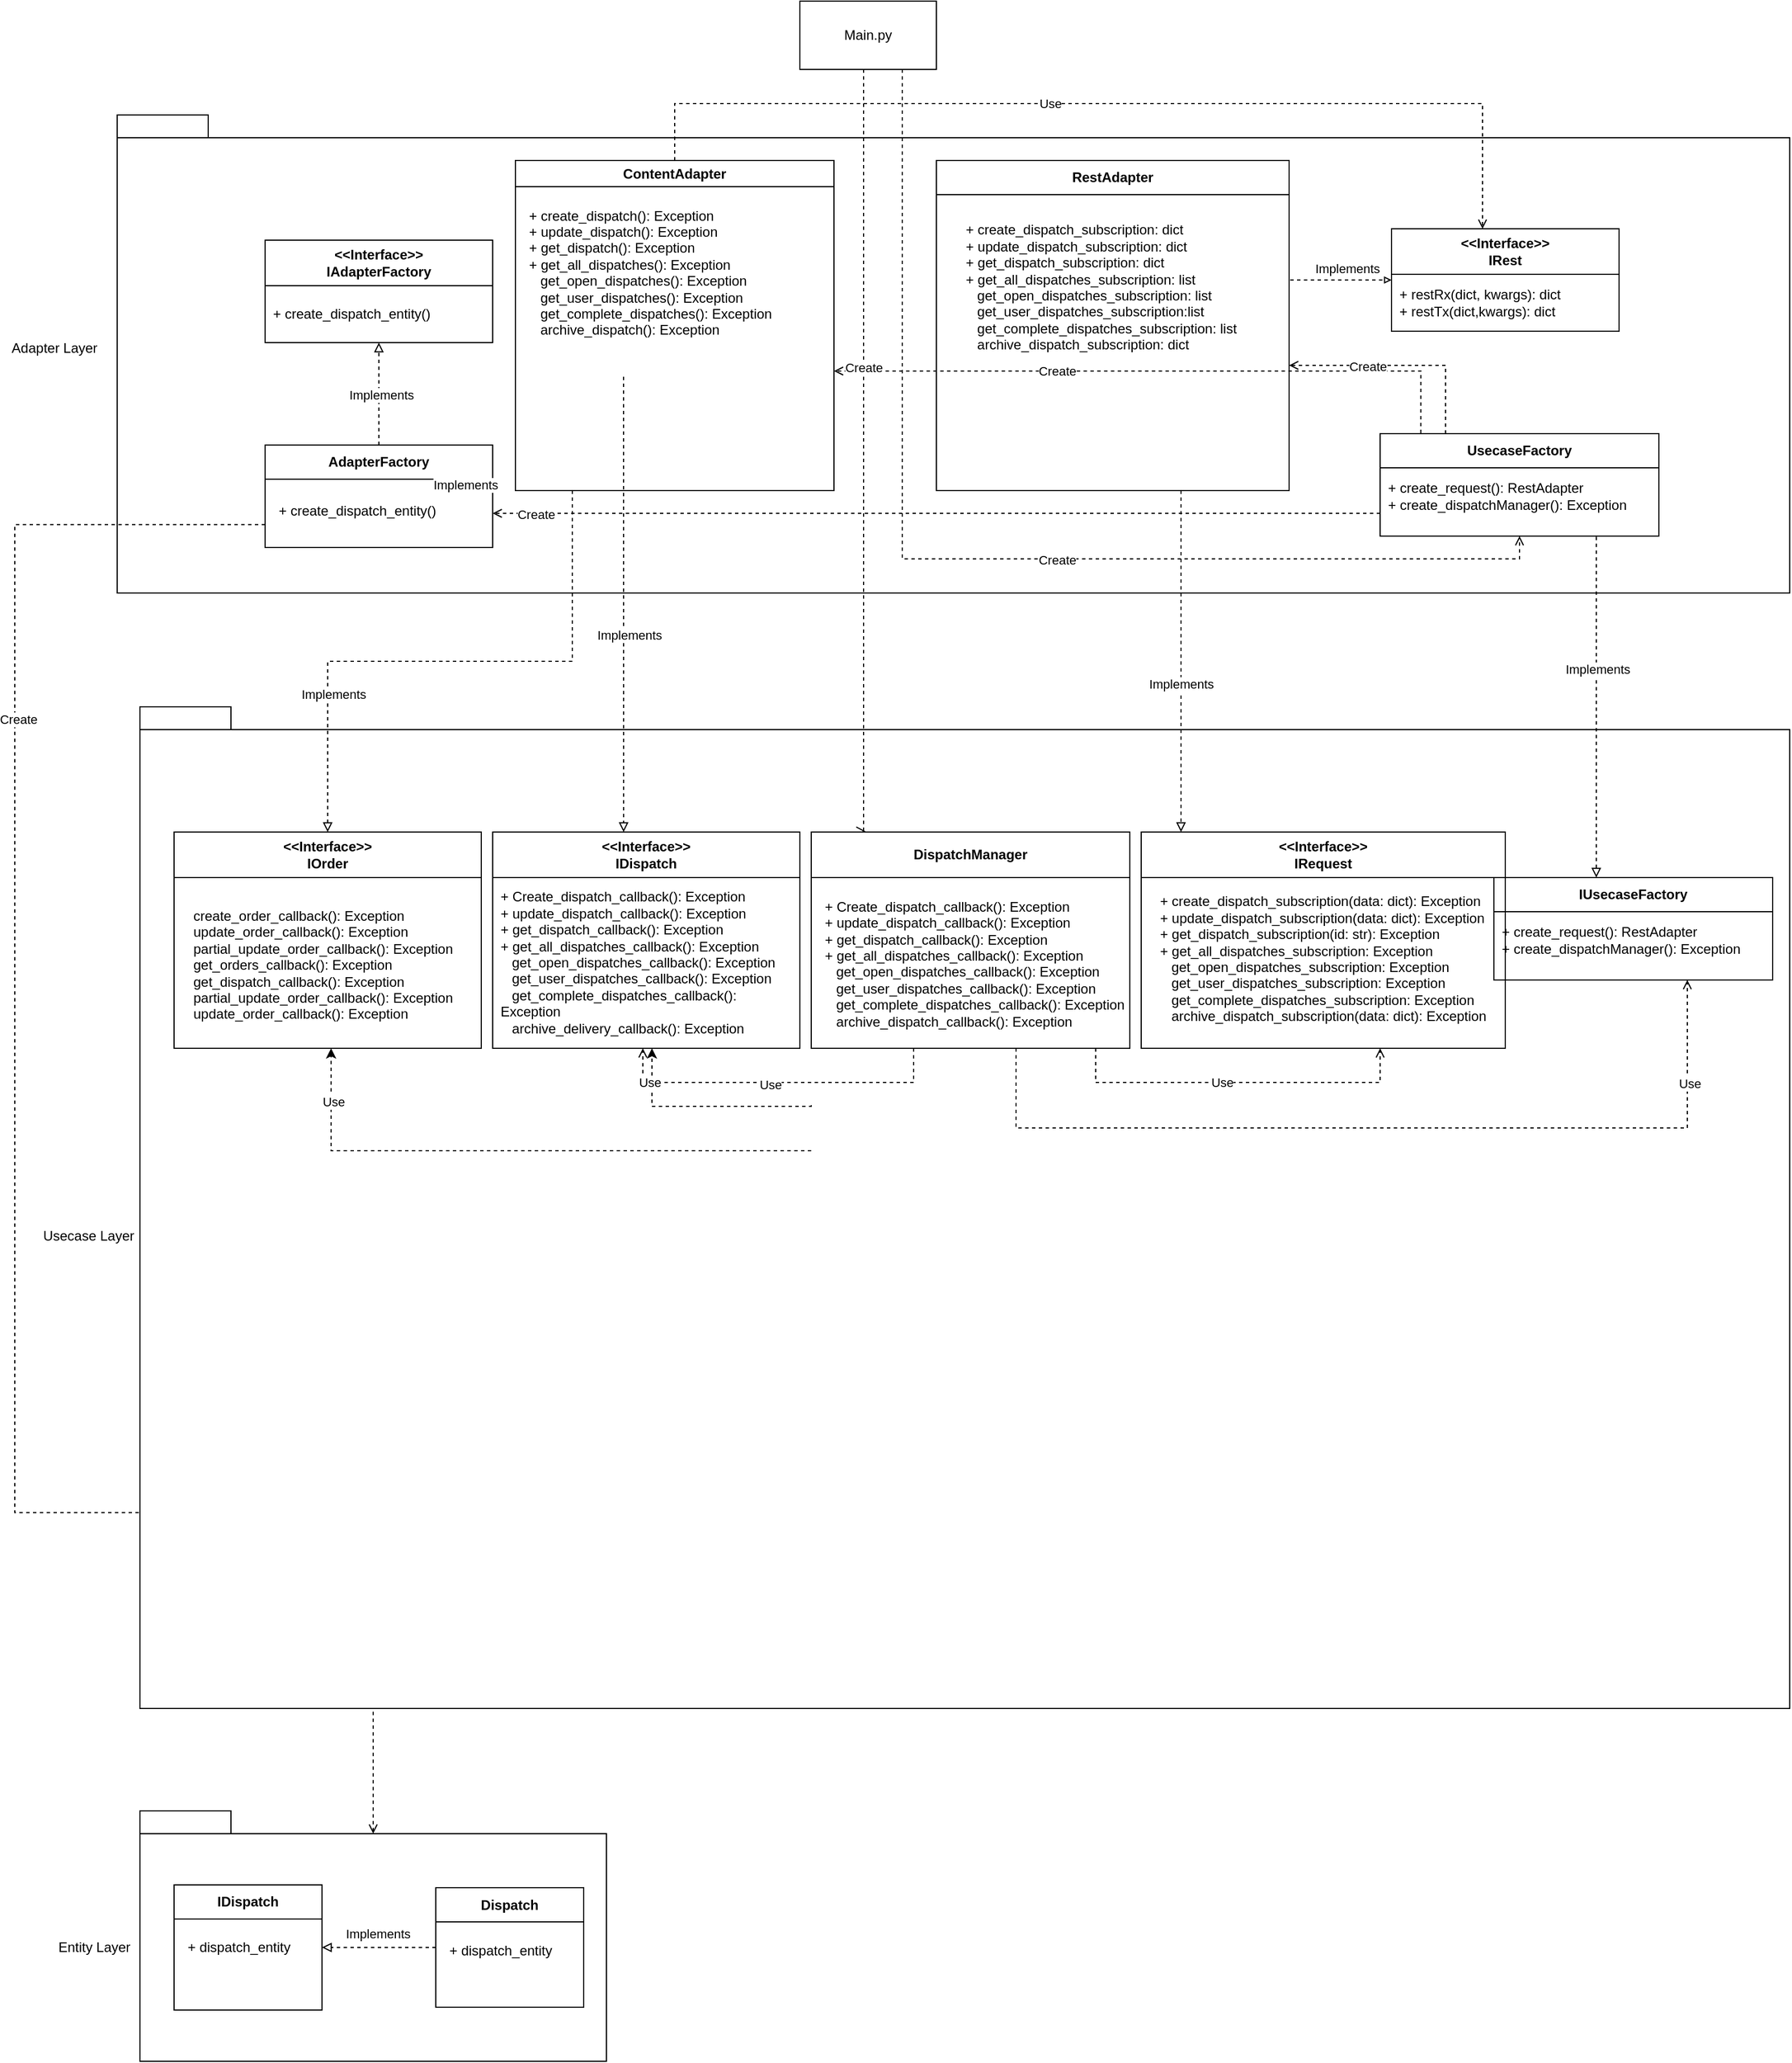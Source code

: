 <mxfile version="24.7.1" type="github">
  <diagram name="Page-1" id="4KZJ9ozn9lXyR2gkDZFs">
    <mxGraphModel dx="1764" dy="753" grid="1" gridSize="10" guides="1" tooltips="1" connect="1" arrows="1" fold="1" page="1" pageScale="1" pageWidth="850" pageHeight="1100" math="0" shadow="0">
      <root>
        <mxCell id="0" />
        <mxCell id="1" parent="0" />
        <mxCell id="9xcHes1UZk4AMDX8wHXI-2" value="Main.py" style="rounded=0;whiteSpace=wrap;html=1;" parent="1" vertex="1">
          <mxGeometry x="720" y="20" width="120" height="60" as="geometry" />
        </mxCell>
        <mxCell id="9xcHes1UZk4AMDX8wHXI-4" value="" style="rounded=0;whiteSpace=wrap;html=1;" parent="1" vertex="1">
          <mxGeometry x="120" y="140" width="1470" height="400" as="geometry" />
        </mxCell>
        <mxCell id="9xcHes1UZk4AMDX8wHXI-5" value="" style="rounded=0;whiteSpace=wrap;html=1;" parent="1" vertex="1">
          <mxGeometry x="120" y="120" width="80" height="20" as="geometry" />
        </mxCell>
        <mxCell id="9xcHes1UZk4AMDX8wHXI-7" value="Adapter Layer" style="text;html=1;align=center;verticalAlign=middle;whiteSpace=wrap;rounded=0;" parent="1" vertex="1">
          <mxGeometry x="20" y="310" width="90" height="30" as="geometry" />
        </mxCell>
        <mxCell id="9xcHes1UZk4AMDX8wHXI-29" style="edgeStyle=orthogonalEdgeStyle;rounded=0;orthogonalLoop=1;jettySize=auto;html=1;strokeColor=none;" parent="1" source="9xcHes1UZk4AMDX8wHXI-8" target="9xcHes1UZk4AMDX8wHXI-4" edge="1">
          <mxGeometry relative="1" as="geometry" />
        </mxCell>
        <mxCell id="9xcHes1UZk4AMDX8wHXI-8" value="ContentAdapter" style="swimlane;whiteSpace=wrap;html=1;" parent="1" vertex="1">
          <mxGeometry x="470" y="160" width="280" height="290" as="geometry">
            <mxRectangle x="420" y="170" width="130" height="30" as="alternateBounds" />
          </mxGeometry>
        </mxCell>
        <mxCell id="9xcHes1UZk4AMDX8wHXI-9" value="&lt;div align=&quot;left&quot;&gt;+ create_dispatch(): Exception&lt;/div&gt;&lt;div align=&quot;left&quot;&gt;+ update_dispatch(): Exception&lt;div align=&quot;left&quot;&gt;+ get_dispatch(): Exception&lt;/div&gt;&lt;div align=&quot;left&quot;&gt;+ get_all_dispatches(): Exception&lt;/div&gt;&lt;/div&gt;&lt;div align=&quot;left&quot;&gt;&amp;nbsp;&amp;nbsp; get_open_dispatches(): Exception&lt;/div&gt;&lt;div align=&quot;left&quot;&gt;&amp;nbsp;&amp;nbsp; get_user_dispatches(): Exception&lt;/div&gt;&lt;div align=&quot;left&quot;&gt;&amp;nbsp;&amp;nbsp; get_complete_dispatches(): Exception&lt;/div&gt;&lt;div align=&quot;left&quot;&gt;&amp;nbsp;&amp;nbsp; archive_dispatch(): Exception&lt;/div&gt;&lt;div align=&quot;left&quot;&gt;&lt;br&gt;&lt;/div&gt;&lt;div align=&quot;left&quot;&gt;&lt;br&gt;&lt;/div&gt;&lt;div align=&quot;left&quot;&gt;&lt;br&gt;&lt;/div&gt;&lt;div align=&quot;left&quot;&gt;&lt;br&gt;&lt;/div&gt;&lt;div align=&quot;left&quot;&gt;&lt;br&gt;&lt;/div&gt;&lt;div align=&quot;left&quot;&gt;&lt;br&gt;&lt;/div&gt;&lt;br&gt;&lt;div align=&quot;left&quot;&gt;&lt;br&gt;&lt;/div&gt;&lt;div align=&quot;left&quot;&gt;&lt;br&gt;&lt;/div&gt;&lt;div align=&quot;left&quot;&gt;&lt;br&gt;&lt;/div&gt;&lt;div align=&quot;left&quot;&gt;&lt;br&gt;&lt;/div&gt;&lt;div align=&quot;left&quot;&gt;&lt;br&gt;&lt;/div&gt;" style="text;html=1;align=left;verticalAlign=middle;whiteSpace=wrap;rounded=0;" parent="9xcHes1UZk4AMDX8wHXI-8" vertex="1">
          <mxGeometry x="10" y="80" width="270" height="210" as="geometry" />
        </mxCell>
        <mxCell id="9xcHes1UZk4AMDX8wHXI-205" style="edgeStyle=orthogonalEdgeStyle;rounded=0;orthogonalLoop=1;jettySize=auto;html=1;entryX=0;entryY=0.5;entryDx=0;entryDy=0;dashed=1;endArrow=block;endFill=0;endSize=4;startSize=0;" parent="1" target="9xcHes1UZk4AMDX8wHXI-19" edge="1">
          <mxGeometry relative="1" as="geometry">
            <mxPoint x="1150" y="270" as="sourcePoint" />
            <Array as="points">
              <mxPoint x="1170" y="265" />
              <mxPoint x="1170" y="265" />
            </Array>
          </mxGeometry>
        </mxCell>
        <mxCell id="9xcHes1UZk4AMDX8wHXI-209" value="Implements" style="edgeLabel;html=1;align=center;verticalAlign=middle;resizable=0;points=[];" parent="9xcHes1UZk4AMDX8wHXI-205" vertex="1" connectable="0">
          <mxGeometry x="-0.362" relative="1" as="geometry">
            <mxPoint x="25" y="-10" as="offset" />
          </mxGeometry>
        </mxCell>
        <mxCell id="9xcHes1UZk4AMDX8wHXI-16" value="&lt;div&gt;RestAdapter&lt;br&gt;&lt;/div&gt;" style="swimlane;whiteSpace=wrap;html=1;startSize=30;" parent="1" vertex="1">
          <mxGeometry x="840" y="160" width="310" height="290" as="geometry" />
        </mxCell>
        <mxCell id="9xcHes1UZk4AMDX8wHXI-17" value="&lt;div align=&quot;left&quot;&gt;+ create_dispatch_subscription: dict&lt;/div&gt;&lt;div align=&quot;left&quot;&gt;+ update_dispatch_subscription: dict&lt;/div&gt;&lt;div align=&quot;left&quot;&gt;&lt;div align=&quot;left&quot;&gt;+ get_dispatch_subscription: dict&lt;/div&gt;&lt;div align=&quot;left&quot;&gt;&lt;div align=&quot;left&quot;&gt;+ get_all_dispatches_subscription: list&lt;br&gt;&lt;/div&gt;&lt;/div&gt;&lt;/div&gt;&lt;div align=&quot;left&quot;&gt;&amp;nbsp;&amp;nbsp; get_open_dispatches_subscription: list&lt;/div&gt;&lt;div align=&quot;left&quot;&gt;&amp;nbsp;&amp;nbsp; get_user_dispatches_subscription:list&lt;br&gt;&lt;/div&gt;&lt;div align=&quot;left&quot;&gt;&amp;nbsp;&amp;nbsp; get_complete_dispatches_subscription: list&lt;/div&gt;&lt;div align=&quot;left&quot;&gt;&amp;nbsp;&amp;nbsp; archive_dispatch_subscription: dict&lt;/div&gt;&lt;div align=&quot;left&quot;&gt;&lt;br&gt;&lt;/div&gt;&lt;div align=&quot;left&quot;&gt;&lt;br&gt;&lt;/div&gt;&lt;div align=&quot;left&quot;&gt;&lt;br&gt;&lt;/div&gt;&lt;div align=&quot;left&quot;&gt;&lt;br&gt;&lt;/div&gt;&lt;div align=&quot;left&quot;&gt;&lt;br&gt;&lt;/div&gt;&lt;div align=&quot;left&quot;&gt;&amp;nbsp;&amp;nbsp; &lt;br&gt;&lt;/div&gt;&lt;br&gt;&lt;div align=&quot;left&quot;&gt;&lt;br&gt;&lt;/div&gt;&lt;div align=&quot;left&quot;&gt;&lt;br&gt;&lt;/div&gt;&lt;div align=&quot;left&quot;&gt;&lt;br&gt;&lt;/div&gt;&lt;div align=&quot;left&quot;&gt;&lt;br&gt;&lt;/div&gt;&lt;div align=&quot;left&quot;&gt;&lt;br&gt;&lt;br&gt;&lt;/div&gt;" style="text;html=1;align=center;verticalAlign=middle;whiteSpace=wrap;rounded=0;" parent="9xcHes1UZk4AMDX8wHXI-16" vertex="1">
          <mxGeometry x="-20" y="190" width="330" height="30" as="geometry" />
        </mxCell>
        <mxCell id="-PNvxuVEAzfp6yEy6_G5-110" style="edgeStyle=orthogonalEdgeStyle;rounded=0;orthogonalLoop=1;jettySize=auto;html=1;exitX=0.146;exitY=-0.005;exitDx=0;exitDy=0;exitPerimeter=0;dashed=1;endArrow=open;endFill=0;" edge="1" parent="9xcHes1UZk4AMDX8wHXI-16" source="9xcHes1UZk4AMDX8wHXI-37" target="9xcHes1UZk4AMDX8wHXI-9">
          <mxGeometry relative="1" as="geometry" />
        </mxCell>
        <mxCell id="-PNvxuVEAzfp6yEy6_G5-116" value="Create" style="edgeLabel;html=1;align=center;verticalAlign=middle;resizable=0;points=[];" vertex="1" connectable="0" parent="-PNvxuVEAzfp6yEy6_G5-110">
          <mxGeometry x="0.397" relative="1" as="geometry">
            <mxPoint x="24" as="offset" />
          </mxGeometry>
        </mxCell>
        <mxCell id="9xcHes1UZk4AMDX8wHXI-19" value="&lt;div&gt;&amp;lt;&amp;lt;Interface&amp;gt;&amp;gt;&lt;/div&gt;&lt;div&gt;IRest&lt;br&gt;&lt;/div&gt;" style="swimlane;whiteSpace=wrap;html=1;startSize=40;" parent="1" vertex="1">
          <mxGeometry x="1240" y="220" width="200" height="90" as="geometry" />
        </mxCell>
        <mxCell id="9xcHes1UZk4AMDX8wHXI-22" value="&lt;div align=&quot;left&quot;&gt;+ restRx(dict, kwargs): dict&lt;/div&gt;&lt;div align=&quot;left&quot;&gt;+ restTx(dict,kwargs): dict&lt;br&gt;&lt;/div&gt;" style="text;html=1;align=left;verticalAlign=middle;whiteSpace=wrap;rounded=0;" parent="9xcHes1UZk4AMDX8wHXI-19" vertex="1">
          <mxGeometry x="5" y="50" width="180" height="30" as="geometry" />
        </mxCell>
        <mxCell id="9xcHes1UZk4AMDX8wHXI-30" style="edgeStyle=orthogonalEdgeStyle;rounded=0;orthogonalLoop=1;jettySize=auto;html=1;entryX=0.4;entryY=0;entryDx=0;entryDy=0;entryPerimeter=0;exitX=0.5;exitY=0;exitDx=0;exitDy=0;dashed=1;endArrow=open;endFill=0;" parent="1" source="9xcHes1UZk4AMDX8wHXI-8" target="9xcHes1UZk4AMDX8wHXI-19" edge="1">
          <mxGeometry relative="1" as="geometry">
            <Array as="points">
              <mxPoint x="610" y="110" />
              <mxPoint x="1320" y="110" />
            </Array>
          </mxGeometry>
        </mxCell>
        <mxCell id="9xcHes1UZk4AMDX8wHXI-33" value="Use" style="edgeLabel;html=1;align=center;verticalAlign=middle;resizable=0;points=[];" parent="9xcHes1UZk4AMDX8wHXI-30" vertex="1" connectable="0">
          <mxGeometry x="0.067" y="2" relative="1" as="geometry">
            <mxPoint x="-84" y="2" as="offset" />
          </mxGeometry>
        </mxCell>
        <mxCell id="9xcHes1UZk4AMDX8wHXI-55" style="edgeStyle=orthogonalEdgeStyle;rounded=0;orthogonalLoop=1;jettySize=auto;html=1;dashed=1;endArrow=open;endFill=0;" parent="1" edge="1">
          <mxGeometry relative="1" as="geometry">
            <mxPoint x="1150" y="340" as="targetPoint" />
            <mxPoint x="1287.5" y="400" as="sourcePoint" />
            <Array as="points">
              <mxPoint x="1288" y="340" />
            </Array>
          </mxGeometry>
        </mxCell>
        <mxCell id="9xcHes1UZk4AMDX8wHXI-195" value="Create" style="edgeLabel;html=1;align=center;verticalAlign=middle;resizable=0;points=[];" parent="9xcHes1UZk4AMDX8wHXI-55" vertex="1" connectable="0">
          <mxGeometry x="0.304" y="1" relative="1" as="geometry">
            <mxPoint as="offset" />
          </mxGeometry>
        </mxCell>
        <mxCell id="9xcHes1UZk4AMDX8wHXI-37" value="&lt;div&gt;UsecaseFactory&lt;br&gt;&lt;/div&gt;" style="swimlane;whiteSpace=wrap;html=1;startSize=30;" parent="1" vertex="1">
          <mxGeometry x="1230" y="400" width="245" height="90" as="geometry" />
        </mxCell>
        <mxCell id="9xcHes1UZk4AMDX8wHXI-38" value="&lt;div align=&quot;left&quot;&gt;+ create_request(): RestAdapter&lt;br&gt;&lt;/div&gt;&lt;div align=&quot;left&quot;&gt;+ create_dispatchManager(): Exception&lt;br&gt;&lt;/div&gt;" style="text;html=1;align=left;verticalAlign=middle;whiteSpace=wrap;rounded=0;" parent="9xcHes1UZk4AMDX8wHXI-37" vertex="1">
          <mxGeometry x="5" y="40" width="225" height="30" as="geometry" />
        </mxCell>
        <mxCell id="9xcHes1UZk4AMDX8wHXI-43" value="&lt;div&gt;&amp;lt;&amp;lt;Interface&amp;gt;&amp;gt;&lt;/div&gt;&lt;div&gt;IAdapterFactory&lt;br&gt;&lt;/div&gt;" style="swimlane;whiteSpace=wrap;html=1;startSize=40;" parent="1" vertex="1">
          <mxGeometry x="250" y="230" width="200" height="90" as="geometry" />
        </mxCell>
        <mxCell id="9xcHes1UZk4AMDX8wHXI-44" value="&lt;div align=&quot;left&quot;&gt;+ create_dispatch_entity()&lt;br&gt;&lt;/div&gt;" style="text;html=1;align=left;verticalAlign=middle;whiteSpace=wrap;rounded=0;" parent="9xcHes1UZk4AMDX8wHXI-43" vertex="1">
          <mxGeometry x="5" y="50" width="180" height="30" as="geometry" />
        </mxCell>
        <mxCell id="9xcHes1UZk4AMDX8wHXI-47" style="edgeStyle=orthogonalEdgeStyle;rounded=0;orthogonalLoop=1;jettySize=auto;html=1;entryX=0.5;entryY=1;entryDx=0;entryDy=0;dashed=1;endArrow=block;endFill=0;" parent="1" source="9xcHes1UZk4AMDX8wHXI-45" target="9xcHes1UZk4AMDX8wHXI-43" edge="1">
          <mxGeometry relative="1" as="geometry" />
        </mxCell>
        <mxCell id="9xcHes1UZk4AMDX8wHXI-48" value="Implements" style="edgeLabel;html=1;align=center;verticalAlign=middle;resizable=0;points=[];" parent="9xcHes1UZk4AMDX8wHXI-47" vertex="1" connectable="0">
          <mxGeometry x="-0.007" y="-2" relative="1" as="geometry">
            <mxPoint as="offset" />
          </mxGeometry>
        </mxCell>
        <mxCell id="-PNvxuVEAzfp6yEy6_G5-59" style="edgeStyle=orthogonalEdgeStyle;rounded=0;orthogonalLoop=1;jettySize=auto;html=1;dashed=1;endArrow=open;endFill=0;" edge="1" parent="1" source="9xcHes1UZk4AMDX8wHXI-45" target="9xcHes1UZk4AMDX8wHXI-166">
          <mxGeometry relative="1" as="geometry">
            <mxPoint x="140" y="1347.92" as="targetPoint" />
            <mxPoint x="250" y="479.997" as="sourcePoint" />
            <Array as="points">
              <mxPoint x="30" y="479.92" />
              <mxPoint x="30" y="1347.92" />
            </Array>
          </mxGeometry>
        </mxCell>
        <mxCell id="-PNvxuVEAzfp6yEy6_G5-60" value="Create" style="edgeLabel;html=1;align=center;verticalAlign=middle;resizable=0;points=[];" vertex="1" connectable="0" parent="-PNvxuVEAzfp6yEy6_G5-59">
          <mxGeometry x="-0.536" y="3" relative="1" as="geometry">
            <mxPoint as="offset" />
          </mxGeometry>
        </mxCell>
        <mxCell id="9xcHes1UZk4AMDX8wHXI-45" value="&lt;div&gt;AdapterFactory&lt;br&gt;&lt;/div&gt;" style="swimlane;whiteSpace=wrap;html=1;startSize=30;" parent="1" vertex="1">
          <mxGeometry x="250" y="410" width="200" height="90" as="geometry" />
        </mxCell>
        <mxCell id="9xcHes1UZk4AMDX8wHXI-46" value="&lt;div align=&quot;left&quot;&gt;+ create_dispatch_entity()&lt;/div&gt;&lt;div align=&quot;left&quot;&gt;&lt;br&gt;&lt;/div&gt;" style="text;html=1;align=left;verticalAlign=middle;whiteSpace=wrap;rounded=0;" parent="9xcHes1UZk4AMDX8wHXI-45" vertex="1">
          <mxGeometry x="10" y="50" width="180" height="30" as="geometry" />
        </mxCell>
        <mxCell id="9xcHes1UZk4AMDX8wHXI-58" value="" style="rounded=0;whiteSpace=wrap;html=1;" parent="1" vertex="1">
          <mxGeometry x="140" y="660" width="1450" height="860" as="geometry" />
        </mxCell>
        <mxCell id="9xcHes1UZk4AMDX8wHXI-59" value="" style="rounded=0;whiteSpace=wrap;html=1;" parent="1" vertex="1">
          <mxGeometry x="140" y="640" width="80" height="20" as="geometry" />
        </mxCell>
        <mxCell id="9xcHes1UZk4AMDX8wHXI-60" value="Usecase Layer" style="text;html=1;align=center;verticalAlign=middle;whiteSpace=wrap;rounded=0;" parent="1" vertex="1">
          <mxGeometry x="50" y="1090" width="90" height="30" as="geometry" />
        </mxCell>
        <mxCell id="9xcHes1UZk4AMDX8wHXI-61" value="&lt;div&gt;&amp;lt;&amp;lt;Interface&amp;gt;&amp;gt;&lt;/div&gt;&lt;div&gt;IDispatch&lt;br&gt;&lt;/div&gt;" style="swimlane;whiteSpace=wrap;html=1;startSize=40;" parent="1" vertex="1">
          <mxGeometry x="450" y="750" width="270" height="190" as="geometry" />
        </mxCell>
        <mxCell id="9xcHes1UZk4AMDX8wHXI-62" value="&lt;div align=&quot;left&quot;&gt;+ Create_dispatch_callback(): Exception&lt;/div&gt;&lt;div align=&quot;left&quot;&gt;&lt;div align=&quot;left&quot;&gt;+ update_dispatch_callback(): Exception&lt;/div&gt;&lt;div align=&quot;left&quot;&gt;&lt;div align=&quot;left&quot;&gt;+ get_dispatch_callback(): Exception&lt;/div&gt;&lt;div align=&quot;left&quot;&gt;&lt;div align=&quot;left&quot;&gt;+ get_all_dispatches_callback(): Exception&lt;/div&gt;&lt;/div&gt;&lt;/div&gt;&lt;div align=&quot;left&quot;&gt;&amp;nbsp;&amp;nbsp; get_open_dispatches_callback(): Exception&lt;/div&gt;&lt;div align=&quot;left&quot;&gt;&amp;nbsp;&amp;nbsp; get_user_dispatches_callback(): Exception&lt;/div&gt;&lt;div align=&quot;left&quot;&gt;&amp;nbsp;&amp;nbsp; get_complete_dispatches_callback(): Exception&lt;/div&gt;&lt;div align=&quot;left&quot;&gt;&amp;nbsp;&amp;nbsp; archive_delivery_callback(): Exception&lt;/div&gt;&lt;div align=&quot;left&quot;&gt;&amp;nbsp;&amp;nbsp; &lt;br&gt;&lt;/div&gt;&lt;div align=&quot;left&quot;&gt;&lt;br&gt;&lt;/div&gt;&lt;div align=&quot;left&quot;&gt;&lt;br&gt;&lt;/div&gt;&lt;div align=&quot;left&quot;&gt;&lt;br&gt;&lt;/div&gt;&lt;div align=&quot;left&quot;&gt;&lt;br&gt;&lt;/div&gt;&lt;div align=&quot;left&quot;&gt;&lt;br&gt;&lt;br&gt;&lt;/div&gt;&lt;/div&gt;" style="text;html=1;align=left;verticalAlign=middle;whiteSpace=wrap;rounded=0;" parent="9xcHes1UZk4AMDX8wHXI-61" vertex="1">
          <mxGeometry x="5" y="150" width="265" height="30" as="geometry" />
        </mxCell>
        <mxCell id="9xcHes1UZk4AMDX8wHXI-150" value="&lt;div&gt;IUsecaseFactory&lt;br&gt;&lt;/div&gt;" style="swimlane;whiteSpace=wrap;html=1;startSize=30;" parent="1" vertex="1">
          <mxGeometry x="1330" y="790" width="245" height="90" as="geometry" />
        </mxCell>
        <mxCell id="9xcHes1UZk4AMDX8wHXI-151" value="&lt;div align=&quot;left&quot;&gt;+ create_request(): RestAdapter&lt;br&gt;&lt;/div&gt;&lt;div align=&quot;left&quot;&gt;+ create_dispatchManager(): Exception&lt;br&gt;&lt;/div&gt;" style="text;html=1;align=left;verticalAlign=middle;whiteSpace=wrap;rounded=0;" parent="9xcHes1UZk4AMDX8wHXI-150" vertex="1">
          <mxGeometry x="5" y="40" width="225" height="30" as="geometry" />
        </mxCell>
        <mxCell id="9xcHes1UZk4AMDX8wHXI-166" value="" style="rounded=0;whiteSpace=wrap;html=1;" parent="1" vertex="1">
          <mxGeometry x="140" y="1630" width="410" height="200" as="geometry" />
        </mxCell>
        <mxCell id="9xcHes1UZk4AMDX8wHXI-167" value="" style="rounded=0;whiteSpace=wrap;html=1;" parent="1" vertex="1">
          <mxGeometry x="140" y="1610" width="80" height="20" as="geometry" />
        </mxCell>
        <mxCell id="9xcHes1UZk4AMDX8wHXI-168" value="Entity Layer" style="text;html=1;align=center;verticalAlign=middle;whiteSpace=wrap;rounded=0;" parent="1" vertex="1">
          <mxGeometry x="50" y="1715" width="100" height="30" as="geometry" />
        </mxCell>
        <mxCell id="9xcHes1UZk4AMDX8wHXI-169" value="IDispatch" style="swimlane;whiteSpace=wrap;html=1;startSize=30;" parent="1" vertex="1">
          <mxGeometry x="170" y="1675" width="130" height="110" as="geometry" />
        </mxCell>
        <mxCell id="9xcHes1UZk4AMDX8wHXI-170" value="+ dispatch_entity" style="text;html=1;align=left;verticalAlign=middle;whiteSpace=wrap;rounded=0;" parent="9xcHes1UZk4AMDX8wHXI-169" vertex="1">
          <mxGeometry x="10" y="40" width="110" height="30" as="geometry" />
        </mxCell>
        <mxCell id="9xcHes1UZk4AMDX8wHXI-175" style="edgeStyle=orthogonalEdgeStyle;rounded=0;orthogonalLoop=1;jettySize=auto;html=1;entryX=1;entryY=0.5;entryDx=0;entryDy=0;dashed=1;endArrow=block;endFill=0;" parent="1" source="9xcHes1UZk4AMDX8wHXI-171" target="9xcHes1UZk4AMDX8wHXI-169" edge="1">
          <mxGeometry relative="1" as="geometry" />
        </mxCell>
        <mxCell id="9xcHes1UZk4AMDX8wHXI-182" value="Implements" style="edgeLabel;html=1;align=center;verticalAlign=middle;resizable=0;points=[];" parent="9xcHes1UZk4AMDX8wHXI-175" vertex="1" connectable="0">
          <mxGeometry x="0.326" y="4" relative="1" as="geometry">
            <mxPoint x="15" y="-16" as="offset" />
          </mxGeometry>
        </mxCell>
        <mxCell id="9xcHes1UZk4AMDX8wHXI-171" value="Dispatch" style="swimlane;whiteSpace=wrap;html=1;startSize=30;" parent="1" vertex="1">
          <mxGeometry x="400" y="1677.5" width="130" height="105" as="geometry" />
        </mxCell>
        <mxCell id="9xcHes1UZk4AMDX8wHXI-172" value="+ dispatch_entity" style="text;html=1;align=left;verticalAlign=middle;whiteSpace=wrap;rounded=0;" parent="9xcHes1UZk4AMDX8wHXI-171" vertex="1">
          <mxGeometry x="10" y="40" width="170" height="30" as="geometry" />
        </mxCell>
        <mxCell id="9xcHes1UZk4AMDX8wHXI-186" style="edgeStyle=orthogonalEdgeStyle;rounded=0;orthogonalLoop=1;jettySize=auto;html=1;dashed=1;endArrow=open;endFill=0;entryX=0.17;entryY=-0.004;entryDx=0;entryDy=0;entryPerimeter=0;" parent="1" source="9xcHes1UZk4AMDX8wHXI-2" target="-PNvxuVEAzfp6yEy6_G5-14" edge="1">
          <mxGeometry relative="1" as="geometry">
            <mxPoint x="795" y="870" as="targetPoint" />
            <Array as="points">
              <mxPoint x="776" y="640" />
              <mxPoint x="776" y="640" />
            </Array>
          </mxGeometry>
        </mxCell>
        <mxCell id="9xcHes1UZk4AMDX8wHXI-187" value="Create" style="edgeLabel;html=1;align=center;verticalAlign=middle;resizable=0;points=[];" parent="9xcHes1UZk4AMDX8wHXI-186" vertex="1" connectable="0">
          <mxGeometry x="-0.22" relative="1" as="geometry">
            <mxPoint as="offset" />
          </mxGeometry>
        </mxCell>
        <mxCell id="9xcHes1UZk4AMDX8wHXI-188" style="edgeStyle=orthogonalEdgeStyle;rounded=0;orthogonalLoop=1;jettySize=auto;html=1;entryX=0.5;entryY=1;entryDx=0;entryDy=0;exitX=0.75;exitY=1;exitDx=0;exitDy=0;dashed=1;endArrow=open;endFill=0;" parent="1" source="9xcHes1UZk4AMDX8wHXI-2" target="9xcHes1UZk4AMDX8wHXI-37" edge="1">
          <mxGeometry relative="1" as="geometry" />
        </mxCell>
        <mxCell id="9xcHes1UZk4AMDX8wHXI-189" value="Create" style="edgeLabel;html=1;align=center;verticalAlign=middle;resizable=0;points=[];" parent="9xcHes1UZk4AMDX8wHXI-188" vertex="1" connectable="0">
          <mxGeometry x="0.117" y="-1" relative="1" as="geometry">
            <mxPoint x="11" as="offset" />
          </mxGeometry>
        </mxCell>
        <mxCell id="9xcHes1UZk4AMDX8wHXI-199" style="edgeStyle=orthogonalEdgeStyle;rounded=0;orthogonalLoop=1;jettySize=auto;html=1;dashed=1;endArrow=block;endFill=0;" parent="1" source="9xcHes1UZk4AMDX8wHXI-16" edge="1">
          <mxGeometry relative="1" as="geometry">
            <Array as="points">
              <mxPoint x="1055" y="460" />
              <mxPoint x="1055" y="460" />
            </Array>
            <mxPoint x="1055" y="750" as="targetPoint" />
          </mxGeometry>
        </mxCell>
        <mxCell id="9xcHes1UZk4AMDX8wHXI-200" value="Implements" style="edgeLabel;html=1;align=center;verticalAlign=middle;resizable=0;points=[];" parent="9xcHes1UZk4AMDX8wHXI-199" vertex="1" connectable="0">
          <mxGeometry x="0.25" relative="1" as="geometry">
            <mxPoint y="-18" as="offset" />
          </mxGeometry>
        </mxCell>
        <mxCell id="9xcHes1UZk4AMDX8wHXI-202" style="edgeStyle=orthogonalEdgeStyle;rounded=0;orthogonalLoop=1;jettySize=auto;html=1;dashed=1;endArrow=block;endFill=0;" parent="1" edge="1" target="9xcHes1UZk4AMDX8wHXI-150">
          <mxGeometry relative="1" as="geometry">
            <mxPoint x="1360.577" y="490" as="sourcePoint" />
            <mxPoint x="1360" y="790" as="targetPoint" />
            <Array as="points">
              <mxPoint x="1420" y="490" />
            </Array>
          </mxGeometry>
        </mxCell>
        <mxCell id="9xcHes1UZk4AMDX8wHXI-203" value="Implements" style="edgeLabel;html=1;align=center;verticalAlign=middle;resizable=0;points=[];" parent="9xcHes1UZk4AMDX8wHXI-202" vertex="1" connectable="0">
          <mxGeometry x="-0.237" y="1" relative="1" as="geometry">
            <mxPoint y="39" as="offset" />
          </mxGeometry>
        </mxCell>
        <mxCell id="-PNvxuVEAzfp6yEy6_G5-113" style="edgeStyle=orthogonalEdgeStyle;rounded=0;orthogonalLoop=1;jettySize=auto;html=1;dashed=1;endArrow=open;endFill=0;" edge="1" parent="1" source="-PNvxuVEAzfp6yEy6_G5-14">
          <mxGeometry relative="1" as="geometry">
            <mxPoint x="582" y="940" as="targetPoint" />
            <Array as="points">
              <mxPoint x="820" y="970" />
              <mxPoint x="582" y="970" />
            </Array>
          </mxGeometry>
        </mxCell>
        <mxCell id="-PNvxuVEAzfp6yEy6_G5-114" value="Use" style="edgeLabel;html=1;align=center;verticalAlign=middle;resizable=0;points=[];" vertex="1" connectable="0" parent="-PNvxuVEAzfp6yEy6_G5-113">
          <mxGeometry x="0.051" y="2" relative="1" as="geometry">
            <mxPoint as="offset" />
          </mxGeometry>
        </mxCell>
        <mxCell id="-PNvxuVEAzfp6yEy6_G5-72" style="edgeStyle=orthogonalEdgeStyle;rounded=0;orthogonalLoop=1;jettySize=auto;html=1;dashed=1;" edge="1" parent="1">
          <mxGeometry relative="1" as="geometry">
            <mxPoint x="730" y="1030" as="sourcePoint" />
            <mxPoint x="308" y="940" as="targetPoint" />
            <Array as="points">
              <mxPoint x="308" y="1030" />
            </Array>
          </mxGeometry>
        </mxCell>
        <mxCell id="-PNvxuVEAzfp6yEy6_G5-77" value="Use" style="edgeLabel;html=1;align=center;verticalAlign=middle;resizable=0;points=[];" connectable="0" vertex="1" parent="-PNvxuVEAzfp6yEy6_G5-72">
          <mxGeometry x="0.816" y="-2" relative="1" as="geometry">
            <mxPoint as="offset" />
          </mxGeometry>
        </mxCell>
        <mxCell id="-PNvxuVEAzfp6yEy6_G5-14" value="&lt;div&gt;DispatchManager&lt;br&gt;&lt;/div&gt;" style="swimlane;whiteSpace=wrap;html=1;startSize=40;" vertex="1" parent="1">
          <mxGeometry x="730" y="750" width="280" height="190" as="geometry" />
        </mxCell>
        <mxCell id="-PNvxuVEAzfp6yEy6_G5-15" value="&lt;div align=&quot;left&quot;&gt;+ Create_dispatch_callback(): Exception&lt;/div&gt;&lt;div align=&quot;left&quot;&gt;&lt;div align=&quot;left&quot;&gt;+ update_dispatch_callback(): Exception&lt;/div&gt;&lt;div align=&quot;left&quot;&gt;+ get_dispatch_callback(): Exception&lt;/div&gt;&lt;div align=&quot;left&quot;&gt;+ get_all_dispatches_callback(): Exception&lt;/div&gt;&lt;div align=&quot;left&quot;&gt;&amp;nbsp;&amp;nbsp; get_open_dispatches_callback(): Exception&lt;/div&gt;&lt;div align=&quot;left&quot;&gt;&amp;nbsp;&amp;nbsp; get_user_dispatches_callback(): Exception&lt;/div&gt;&lt;div align=&quot;left&quot;&gt;&amp;nbsp;&amp;nbsp; get_complete_dispatches_callback(): Exception&lt;/div&gt;&lt;div align=&quot;left&quot;&gt;&amp;nbsp;&amp;nbsp; archive_dispatch_callback(): Exception&lt;/div&gt;&lt;div align=&quot;left&quot;&gt;&lt;br&gt;&lt;/div&gt;&lt;div align=&quot;left&quot;&gt;&lt;br&gt;&lt;/div&gt;&lt;div align=&quot;left&quot;&gt;&lt;br&gt;&lt;/div&gt;&lt;div align=&quot;left&quot;&gt;&lt;br&gt;&lt;/div&gt;&lt;div align=&quot;left&quot;&gt;&lt;br&gt;&lt;/div&gt;&lt;div align=&quot;left&quot;&gt;&lt;br&gt;&lt;/div&gt;&lt;div align=&quot;left&quot;&gt;&lt;br&gt;&lt;/div&gt;&lt;div align=&quot;left&quot;&gt;&lt;br&gt;&lt;/div&gt;&lt;div align=&quot;left&quot;&gt;&lt;br&gt;&lt;/div&gt;&lt;div align=&quot;left&quot;&gt;&lt;br&gt;&lt;br&gt;&lt;/div&gt;&lt;/div&gt;" style="text;html=1;align=left;verticalAlign=middle;whiteSpace=wrap;rounded=0;" vertex="1" parent="-PNvxuVEAzfp6yEy6_G5-14">
          <mxGeometry x="10" y="180" width="270" height="30" as="geometry" />
        </mxCell>
        <mxCell id="-PNvxuVEAzfp6yEy6_G5-26" value="&lt;div&gt;&amp;lt;&amp;lt;Interface&amp;gt;&amp;gt;&lt;/div&gt;&lt;div&gt;IRequest&lt;br&gt;&lt;/div&gt;" style="swimlane;whiteSpace=wrap;html=1;startSize=40;" vertex="1" parent="1">
          <mxGeometry x="1020" y="750" width="320" height="190" as="geometry" />
        </mxCell>
        <mxCell id="-PNvxuVEAzfp6yEy6_G5-29" style="edgeStyle=orthogonalEdgeStyle;rounded=0;orthogonalLoop=1;jettySize=auto;html=1;dashed=1;endArrow=open;endFill=0;" edge="1" parent="1">
          <mxGeometry relative="1" as="geometry">
            <mxPoint x="910" y="940" as="sourcePoint" />
            <mxPoint x="1500" y="880" as="targetPoint" />
            <Array as="points">
              <mxPoint x="910" y="1010" />
              <mxPoint x="1500" y="1010" />
            </Array>
          </mxGeometry>
        </mxCell>
        <mxCell id="-PNvxuVEAzfp6yEy6_G5-30" value="Use" style="edgeLabel;html=1;align=center;verticalAlign=middle;resizable=0;points=[];" vertex="1" connectable="0" parent="-PNvxuVEAzfp6yEy6_G5-29">
          <mxGeometry x="0.77" y="-2" relative="1" as="geometry">
            <mxPoint as="offset" />
          </mxGeometry>
        </mxCell>
        <mxCell id="-PNvxuVEAzfp6yEy6_G5-32" style="edgeStyle=orthogonalEdgeStyle;rounded=0;orthogonalLoop=1;jettySize=auto;html=1;dashed=1;endArrow=open;endFill=0;" edge="1" parent="1">
          <mxGeometry relative="1" as="geometry">
            <mxPoint x="1230" y="470" as="sourcePoint" />
            <mxPoint x="450" y="470" as="targetPoint" />
            <Array as="points">
              <mxPoint x="930" y="470" />
              <mxPoint x="930" y="470" />
            </Array>
          </mxGeometry>
        </mxCell>
        <mxCell id="-PNvxuVEAzfp6yEy6_G5-35" value="Create" style="edgeLabel;html=1;align=center;verticalAlign=middle;resizable=0;points=[];" vertex="1" connectable="0" parent="-PNvxuVEAzfp6yEy6_G5-32">
          <mxGeometry x="0.903" y="1" relative="1" as="geometry">
            <mxPoint as="offset" />
          </mxGeometry>
        </mxCell>
        <mxCell id="-PNvxuVEAzfp6yEy6_G5-54" style="edgeStyle=orthogonalEdgeStyle;rounded=0;orthogonalLoop=1;jettySize=auto;html=1;endArrow=block;endFill=0;dashed=1;exitX=0.315;exitY=0.524;exitDx=0;exitDy=0;exitPerimeter=0;" edge="1" parent="1" source="9xcHes1UZk4AMDX8wHXI-9" target="9xcHes1UZk4AMDX8wHXI-61">
          <mxGeometry relative="1" as="geometry">
            <Array as="points">
              <mxPoint x="565" y="670" />
              <mxPoint x="565" y="670" />
            </Array>
          </mxGeometry>
        </mxCell>
        <mxCell id="-PNvxuVEAzfp6yEy6_G5-55" value="Implements" style="edgeLabel;html=1;align=center;verticalAlign=middle;resizable=0;points=[];" vertex="1" connectable="0" parent="-PNvxuVEAzfp6yEy6_G5-54">
          <mxGeometry x="-0.054" y="1" relative="1" as="geometry">
            <mxPoint x="4" y="38" as="offset" />
          </mxGeometry>
        </mxCell>
        <mxCell id="-PNvxuVEAzfp6yEy6_G5-50" value="&lt;div&gt;&amp;lt;&amp;lt;Interface&amp;gt;&amp;gt;&lt;/div&gt;&lt;div&gt;IOrder&lt;br&gt;&lt;/div&gt;" style="swimlane;whiteSpace=wrap;html=1;startSize=40;" vertex="1" parent="1">
          <mxGeometry x="170" y="750" width="270" height="190" as="geometry" />
        </mxCell>
        <mxCell id="-PNvxuVEAzfp6yEy6_G5-51" value="&lt;div align=&quot;left&quot;&gt;&lt;div align=&quot;left&quot;&gt;&amp;nbsp;&amp;nbsp; create_order_callback(): Exception&lt;/div&gt;&lt;div align=&quot;left&quot;&gt;&amp;nbsp;&amp;nbsp; update_order_callback(): Exception&lt;/div&gt;&lt;div align=&quot;left&quot;&gt;&amp;nbsp;&amp;nbsp; partial_update_order_callback(): Exception&lt;/div&gt;&lt;div align=&quot;left&quot;&gt;&amp;nbsp;&amp;nbsp; get_orders_callback(): Exception&lt;/div&gt;&lt;div align=&quot;left&quot;&gt;&amp;nbsp;&amp;nbsp; get_dispatch_callback(): Exception&lt;/div&gt;&lt;div align=&quot;left&quot;&gt;&amp;nbsp;&amp;nbsp; partial_update_order_callback(): Exception&lt;/div&gt;&lt;div align=&quot;left&quot;&gt;&amp;nbsp;&amp;nbsp; update_order_callback(): Exception&lt;br&gt;&lt;/div&gt;&lt;div align=&quot;left&quot;&gt;&lt;br&gt;&lt;/div&gt;&lt;div align=&quot;left&quot;&gt;&lt;br&gt;&lt;/div&gt;&lt;div align=&quot;left&quot;&gt;&lt;br&gt;&lt;/div&gt;&lt;div align=&quot;left&quot;&gt;&lt;br&gt;&lt;/div&gt;&lt;div align=&quot;left&quot;&gt;&lt;br&gt;&lt;br&gt;&lt;/div&gt;&lt;/div&gt;" style="text;html=1;align=left;verticalAlign=middle;whiteSpace=wrap;rounded=0;" vertex="1" parent="-PNvxuVEAzfp6yEy6_G5-50">
          <mxGeometry x="5" y="140" width="265" height="40" as="geometry" />
        </mxCell>
        <mxCell id="-PNvxuVEAzfp6yEy6_G5-79" style="edgeStyle=orthogonalEdgeStyle;rounded=0;orthogonalLoop=1;jettySize=auto;html=1;dashed=1;endArrow=open;endFill=0;" edge="1" parent="1">
          <mxGeometry relative="1" as="geometry">
            <mxPoint x="980" y="940" as="sourcePoint" />
            <mxPoint x="1230" y="940" as="targetPoint" />
            <Array as="points">
              <mxPoint x="980" y="970" />
              <mxPoint x="1230" y="970" />
            </Array>
          </mxGeometry>
        </mxCell>
        <mxCell id="-PNvxuVEAzfp6yEy6_G5-80" value="Use" style="edgeLabel;html=1;align=center;verticalAlign=middle;resizable=0;points=[];" vertex="1" connectable="0" parent="-PNvxuVEAzfp6yEy6_G5-79">
          <mxGeometry x="0.77" y="-2" relative="1" as="geometry">
            <mxPoint x="-134" y="-2" as="offset" />
          </mxGeometry>
        </mxCell>
        <mxCell id="-PNvxuVEAzfp6yEy6_G5-56" style="edgeStyle=orthogonalEdgeStyle;rounded=0;orthogonalLoop=1;jettySize=auto;html=1;endArrow=block;endFill=0;dashed=1;entryX=0.5;entryY=0;entryDx=0;entryDy=0;" edge="1" parent="1" target="-PNvxuVEAzfp6yEy6_G5-50">
          <mxGeometry relative="1" as="geometry">
            <mxPoint x="520" y="450" as="sourcePoint" />
            <mxPoint x="575" y="820" as="targetPoint" />
            <Array as="points">
              <mxPoint x="520" y="600" />
              <mxPoint x="305" y="600" />
            </Array>
          </mxGeometry>
        </mxCell>
        <mxCell id="-PNvxuVEAzfp6yEy6_G5-57" value="Implements" style="edgeLabel;html=1;align=center;verticalAlign=middle;resizable=0;points=[];" connectable="0" vertex="1" parent="-PNvxuVEAzfp6yEy6_G5-56">
          <mxGeometry x="-0.054" y="1" relative="1" as="geometry">
            <mxPoint x="-1" y="-156" as="offset" />
          </mxGeometry>
        </mxCell>
        <mxCell id="-PNvxuVEAzfp6yEy6_G5-58" value="Implements" style="edgeLabel;html=1;align=center;verticalAlign=middle;resizable=0;points=[];" connectable="0" vertex="1" parent="-PNvxuVEAzfp6yEy6_G5-56">
          <mxGeometry x="0.732" y="1" relative="1" as="geometry">
            <mxPoint x="4" y="-52" as="offset" />
          </mxGeometry>
        </mxCell>
        <mxCell id="-PNvxuVEAzfp6yEy6_G5-27" value="&lt;div align=&quot;left&quot;&gt;+ create_dispatch_subscription(data: dict): Exception&lt;/div&gt;&lt;div align=&quot;left&quot;&gt;+ update_dispatch_subscription(data: dict): Exception&lt;/div&gt;&lt;div align=&quot;left&quot;&gt;&lt;div align=&quot;left&quot;&gt;+ get_dispatch_subscription(id: str): Exception&lt;/div&gt;&lt;div align=&quot;left&quot;&gt;&lt;div align=&quot;left&quot;&gt;+ get_all_dispatches_subscription: Exception&lt;/div&gt;&lt;/div&gt;&lt;/div&gt;&lt;div align=&quot;left&quot;&gt;&amp;nbsp;&amp;nbsp; get_open_dispatches_subscription: Exception&lt;/div&gt;&lt;div align=&quot;left&quot;&gt;&amp;nbsp;&amp;nbsp; get_user_dispatches_subscription: Exception&lt;/div&gt;&lt;div align=&quot;left&quot;&gt;&amp;nbsp;&amp;nbsp; get_complete_dispatches_subscription: Exception&lt;/div&gt;&lt;div align=&quot;left&quot;&gt;&amp;nbsp;&amp;nbsp; archive_dispatch_subscription(data: dict): Exception&lt;/div&gt;&lt;div align=&quot;left&quot;&gt;&lt;br&gt;&lt;/div&gt;&lt;div align=&quot;left&quot;&gt;&lt;br&gt;&lt;/div&gt;&lt;div align=&quot;left&quot;&gt;&lt;br&gt;&lt;/div&gt;&lt;div align=&quot;left&quot;&gt;&lt;br&gt;&lt;/div&gt;&lt;div align=&quot;left&quot;&gt;&lt;br&gt;&lt;/div&gt;&lt;div align=&quot;left&quot;&gt;&lt;br&gt;&lt;/div&gt;&lt;div align=&quot;left&quot;&gt;&lt;br&gt;&lt;/div&gt;&lt;div align=&quot;left&quot;&gt;&lt;br&gt;&lt;/div&gt;&lt;div align=&quot;left&quot;&gt;&lt;br&gt;&lt;/div&gt;&lt;div align=&quot;left&quot;&gt;&lt;br&gt;&lt;/div&gt;&lt;div align=&quot;left&quot;&gt;&lt;br&gt;&lt;/div&gt;&lt;div align=&quot;left&quot;&gt;&lt;br&gt;&lt;br&gt;&lt;/div&gt;" style="text;html=1;align=center;verticalAlign=middle;whiteSpace=wrap;rounded=0;" vertex="1" parent="1">
          <mxGeometry x="1015" y="940" width="330" height="30" as="geometry" />
        </mxCell>
        <mxCell id="-PNvxuVEAzfp6yEy6_G5-65" style="edgeStyle=orthogonalEdgeStyle;rounded=0;orthogonalLoop=1;jettySize=auto;html=1;dashed=1;" edge="1" parent="1">
          <mxGeometry relative="1" as="geometry">
            <mxPoint x="730" y="990" as="sourcePoint" />
            <mxPoint x="590" y="940" as="targetPoint" />
            <Array as="points">
              <mxPoint x="590" y="991" />
            </Array>
          </mxGeometry>
        </mxCell>
        <mxCell id="-PNvxuVEAzfp6yEy6_G5-66" value="Use" style="edgeLabel;html=1;align=center;verticalAlign=middle;resizable=0;points=[];" connectable="0" vertex="1" parent="-PNvxuVEAzfp6yEy6_G5-65">
          <mxGeometry x="0.618" relative="1" as="geometry">
            <mxPoint x="-2" y="-7" as="offset" />
          </mxGeometry>
        </mxCell>
      </root>
    </mxGraphModel>
  </diagram>
</mxfile>
